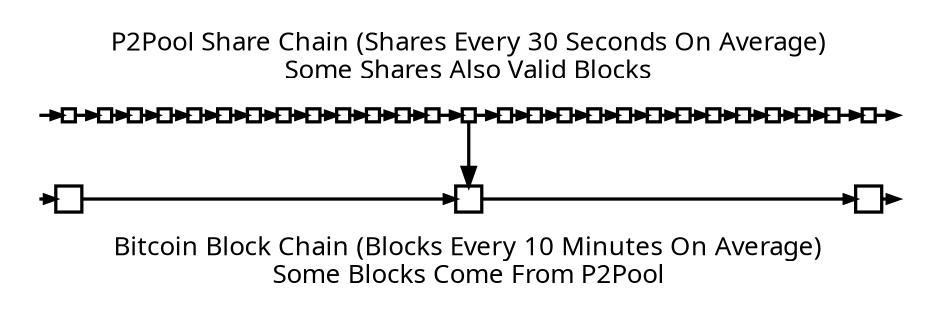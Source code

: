 digraph {

size=6.25;
rankdir=LR
//splines = ortho;
nodesep = 0.1;
ranksep = 0.13;

edge [ penwidth = 1.75, fontname="Sans" ]
node [ penwidth = 1.75, shape = "box", fontname="Sans", label = "" ]
graph [ penwidth = 1.75, fontname="Sans" ]


subgraph cluster_block_chain {
edge [ arrowsize = 0.6, minlen = 13 ]
node [ width=0.2, height=0.2 ]
graph [ penwidth = 0 ]
ranksep = 0.5;

invis0 [ style = "invis", height = 0, width = 0 ];
invis1 [ style = "invis", height = 0, width = 0 ];

invis0 -> block1 [ style = "dashed", minlen = 1.5 ];
block3 -> invis1 [ style = "dashed", minlen = 1.5 ];

block1 -> block2 -> block3;

label = "Bitcoin Block Chain (Blocks Every 10 Minutes On Average)\nSome Blocks Come From P2Pool"
labelloc = b;
}

subgraph cluster_share_chain {
edge [ arrowsize = 0.6 ]
node [ width=0.1, height=0.1 ]
graph [ penwidth = 0 ]

invis2 [ style = "invis", height = 0, width = 0 ];
invis3 [ style = "invis", height = 0, width = 0 ];

invis2 -> share0 [ style = "dashed", minlen = 1 ];
share26 -> invis3 [ style = "dashed", minlen = 1 ];
share0 -> share1 -> share2 -> share3 -> share4 -> share5 -> share6 -> share7 -> share8 -> share9 -> share10;
share10 -> share11 -> share12 -> share13 -> share14 -> share15 -> share16 -> share17 -> share18 -> share19 -> share20;
share20 -> share21 -> share22 -> share23 -> share24 -> share25 -> share26 ;//-> share27 -> share28 -> share29 -> share30;

label = "P2Pool Share Chain (Shares Every 30 Seconds On Average)\nSome Shares Also Valid Blocks";
}
share13 -> block2 [ constraint = false, minlen = 5 ];

//label = " \nBitcoin Block Chain & P2Pool Share Chain"
}
